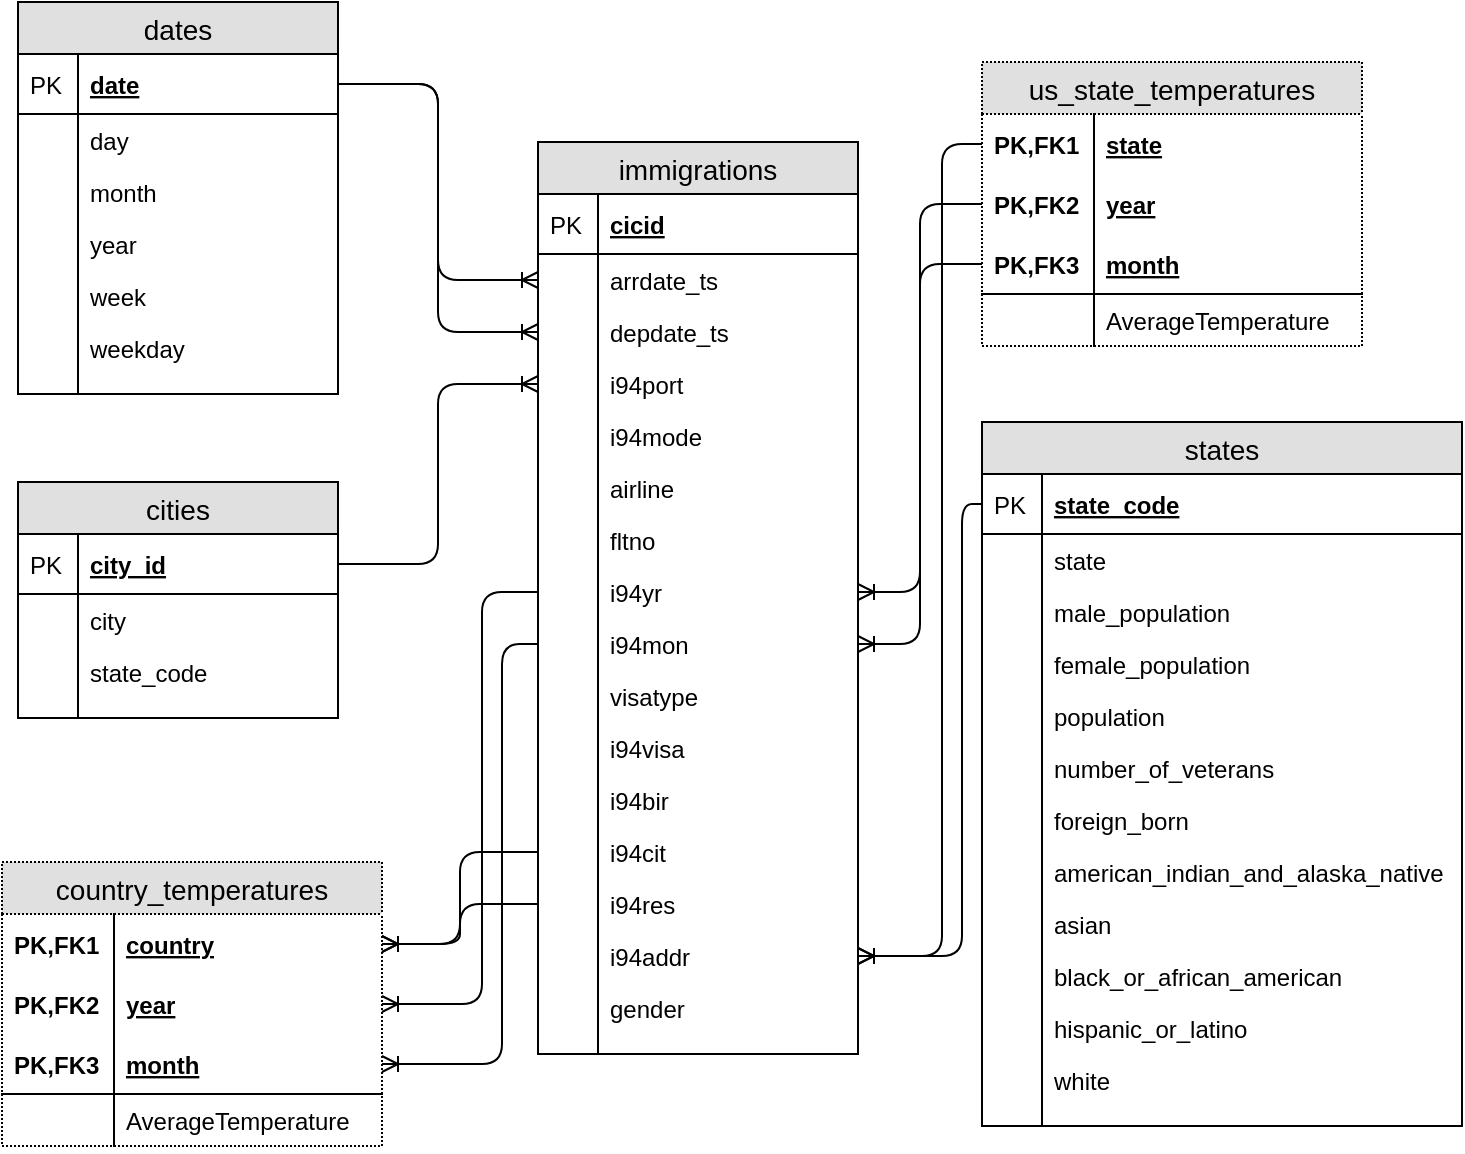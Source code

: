 <mxfile version="12.6.5" type="device"><diagram id="C5RBs43oDa-KdzZeNtuy" name="Page-1"><mxGraphModel dx="624" dy="427" grid="1" gridSize="10" guides="1" tooltips="1" connect="1" arrows="1" fold="1" page="1" pageScale="1" pageWidth="827" pageHeight="1169" math="0" shadow="0"><root><mxCell id="WIyWlLk6GJQsqaUBKTNV-0"/><mxCell id="WIyWlLk6GJQsqaUBKTNV-1" parent="WIyWlLk6GJQsqaUBKTNV-0"/><mxCell id="wparGWnT1TrCpnpyI1ZL-0" value="cities" style="swimlane;fontStyle=0;childLayout=stackLayout;horizontal=1;startSize=26;fillColor=#e0e0e0;horizontalStack=0;resizeParent=1;resizeParentMax=0;resizeLast=0;collapsible=1;marginBottom=0;swimlaneFillColor=#ffffff;align=center;fontSize=14;" parent="WIyWlLk6GJQsqaUBKTNV-1" vertex="1"><mxGeometry x="48" y="470" width="160" height="118" as="geometry"/></mxCell><mxCell id="wparGWnT1TrCpnpyI1ZL-1" value="city_id" style="shape=partialRectangle;top=0;left=0;right=0;bottom=1;align=left;verticalAlign=middle;fillColor=none;spacingLeft=34;spacingRight=4;overflow=hidden;rotatable=0;points=[[0,0.5],[1,0.5]];portConstraint=eastwest;dropTarget=0;fontStyle=5;fontSize=12;" parent="wparGWnT1TrCpnpyI1ZL-0" vertex="1"><mxGeometry y="26" width="160" height="30" as="geometry"/></mxCell><mxCell id="wparGWnT1TrCpnpyI1ZL-2" value="PK" style="shape=partialRectangle;top=0;left=0;bottom=0;fillColor=none;align=left;verticalAlign=middle;spacingLeft=4;spacingRight=4;overflow=hidden;rotatable=0;points=[];portConstraint=eastwest;part=1;fontSize=12;" parent="wparGWnT1TrCpnpyI1ZL-1" vertex="1" connectable="0"><mxGeometry width="30" height="30" as="geometry"/></mxCell><mxCell id="wparGWnT1TrCpnpyI1ZL-5" value="city" style="shape=partialRectangle;top=0;left=0;right=0;bottom=0;align=left;verticalAlign=top;fillColor=none;spacingLeft=34;spacingRight=4;overflow=hidden;rotatable=0;points=[[0,0.5],[1,0.5]];portConstraint=eastwest;dropTarget=0;fontSize=12;" parent="wparGWnT1TrCpnpyI1ZL-0" vertex="1"><mxGeometry y="56" width="160" height="26" as="geometry"/></mxCell><mxCell id="wparGWnT1TrCpnpyI1ZL-6" value="" style="shape=partialRectangle;top=0;left=0;bottom=0;fillColor=none;align=left;verticalAlign=top;spacingLeft=4;spacingRight=4;overflow=hidden;rotatable=0;points=[];portConstraint=eastwest;part=1;fontSize=12;" parent="wparGWnT1TrCpnpyI1ZL-5" vertex="1" connectable="0"><mxGeometry width="30" height="26" as="geometry"/></mxCell><mxCell id="wparGWnT1TrCpnpyI1ZL-7" value="state_code" style="shape=partialRectangle;top=0;left=0;right=0;bottom=0;align=left;verticalAlign=top;fillColor=none;spacingLeft=34;spacingRight=4;overflow=hidden;rotatable=0;points=[[0,0.5],[1,0.5]];portConstraint=eastwest;dropTarget=0;fontSize=12;" parent="wparGWnT1TrCpnpyI1ZL-0" vertex="1"><mxGeometry y="82" width="160" height="26" as="geometry"/></mxCell><mxCell id="wparGWnT1TrCpnpyI1ZL-8" value="" style="shape=partialRectangle;top=0;left=0;bottom=0;fillColor=none;align=left;verticalAlign=top;spacingLeft=4;spacingRight=4;overflow=hidden;rotatable=0;points=[];portConstraint=eastwest;part=1;fontSize=12;" parent="wparGWnT1TrCpnpyI1ZL-7" vertex="1" connectable="0"><mxGeometry width="30" height="26" as="geometry"/></mxCell><mxCell id="wparGWnT1TrCpnpyI1ZL-9" value="" style="shape=partialRectangle;top=0;left=0;right=0;bottom=0;align=left;verticalAlign=top;fillColor=none;spacingLeft=34;spacingRight=4;overflow=hidden;rotatable=0;points=[[0,0.5],[1,0.5]];portConstraint=eastwest;dropTarget=0;fontSize=12;" parent="wparGWnT1TrCpnpyI1ZL-0" vertex="1"><mxGeometry y="108" width="160" height="10" as="geometry"/></mxCell><mxCell id="wparGWnT1TrCpnpyI1ZL-10" value="" style="shape=partialRectangle;top=0;left=0;bottom=0;fillColor=none;align=left;verticalAlign=top;spacingLeft=4;spacingRight=4;overflow=hidden;rotatable=0;points=[];portConstraint=eastwest;part=1;fontSize=12;" parent="wparGWnT1TrCpnpyI1ZL-9" vertex="1" connectable="0"><mxGeometry width="30" height="10" as="geometry"/></mxCell><mxCell id="K7nUZY1EpdjEad3dOV-k-32" value="dates" style="swimlane;fontStyle=0;childLayout=stackLayout;horizontal=1;startSize=26;fillColor=#e0e0e0;horizontalStack=0;resizeParent=1;resizeParentMax=0;resizeLast=0;collapsible=1;marginBottom=0;swimlaneFillColor=#ffffff;align=center;fontSize=14;" parent="WIyWlLk6GJQsqaUBKTNV-1" vertex="1"><mxGeometry x="48" y="230" width="160" height="196" as="geometry"/></mxCell><mxCell id="K7nUZY1EpdjEad3dOV-k-33" value="date" style="shape=partialRectangle;top=0;left=0;right=0;bottom=1;align=left;verticalAlign=middle;fillColor=none;spacingLeft=34;spacingRight=4;overflow=hidden;rotatable=0;points=[[0,0.5],[1,0.5]];portConstraint=eastwest;dropTarget=0;fontStyle=5;fontSize=12;" parent="K7nUZY1EpdjEad3dOV-k-32" vertex="1"><mxGeometry y="26" width="160" height="30" as="geometry"/></mxCell><mxCell id="K7nUZY1EpdjEad3dOV-k-34" value="PK" style="shape=partialRectangle;top=0;left=0;bottom=0;fillColor=none;align=left;verticalAlign=middle;spacingLeft=4;spacingRight=4;overflow=hidden;rotatable=0;points=[];portConstraint=eastwest;part=1;fontSize=12;" parent="K7nUZY1EpdjEad3dOV-k-33" vertex="1" connectable="0"><mxGeometry width="30" height="30" as="geometry"/></mxCell><mxCell id="K7nUZY1EpdjEad3dOV-k-35" value="day" style="shape=partialRectangle;top=0;left=0;right=0;bottom=0;align=left;verticalAlign=top;fillColor=none;spacingLeft=34;spacingRight=4;overflow=hidden;rotatable=0;points=[[0,0.5],[1,0.5]];portConstraint=eastwest;dropTarget=0;fontSize=12;" parent="K7nUZY1EpdjEad3dOV-k-32" vertex="1"><mxGeometry y="56" width="160" height="26" as="geometry"/></mxCell><mxCell id="K7nUZY1EpdjEad3dOV-k-36" value="" style="shape=partialRectangle;top=0;left=0;bottom=0;fillColor=none;align=left;verticalAlign=top;spacingLeft=4;spacingRight=4;overflow=hidden;rotatable=0;points=[];portConstraint=eastwest;part=1;fontSize=12;" parent="K7nUZY1EpdjEad3dOV-k-35" vertex="1" connectable="0"><mxGeometry width="30" height="26" as="geometry"/></mxCell><mxCell id="K7nUZY1EpdjEad3dOV-k-37" value="month" style="shape=partialRectangle;top=0;left=0;right=0;bottom=0;align=left;verticalAlign=top;fillColor=none;spacingLeft=34;spacingRight=4;overflow=hidden;rotatable=0;points=[[0,0.5],[1,0.5]];portConstraint=eastwest;dropTarget=0;fontSize=12;" parent="K7nUZY1EpdjEad3dOV-k-32" vertex="1"><mxGeometry y="82" width="160" height="26" as="geometry"/></mxCell><mxCell id="K7nUZY1EpdjEad3dOV-k-38" value="" style="shape=partialRectangle;top=0;left=0;bottom=0;fillColor=none;align=left;verticalAlign=top;spacingLeft=4;spacingRight=4;overflow=hidden;rotatable=0;points=[];portConstraint=eastwest;part=1;fontSize=12;" parent="K7nUZY1EpdjEad3dOV-k-37" vertex="1" connectable="0"><mxGeometry width="30" height="26" as="geometry"/></mxCell><mxCell id="K7nUZY1EpdjEad3dOV-k-39" value="year" style="shape=partialRectangle;top=0;left=0;right=0;bottom=0;align=left;verticalAlign=top;fillColor=none;spacingLeft=34;spacingRight=4;overflow=hidden;rotatable=0;points=[[0,0.5],[1,0.5]];portConstraint=eastwest;dropTarget=0;fontSize=12;" parent="K7nUZY1EpdjEad3dOV-k-32" vertex="1"><mxGeometry y="108" width="160" height="26" as="geometry"/></mxCell><mxCell id="K7nUZY1EpdjEad3dOV-k-40" value="" style="shape=partialRectangle;top=0;left=0;bottom=0;fillColor=none;align=left;verticalAlign=top;spacingLeft=4;spacingRight=4;overflow=hidden;rotatable=0;points=[];portConstraint=eastwest;part=1;fontSize=12;" parent="K7nUZY1EpdjEad3dOV-k-39" vertex="1" connectable="0"><mxGeometry width="30" height="26" as="geometry"/></mxCell><mxCell id="K7nUZY1EpdjEad3dOV-k-55" value="week" style="shape=partialRectangle;top=0;left=0;right=0;bottom=0;align=left;verticalAlign=top;fillColor=none;spacingLeft=34;spacingRight=4;overflow=hidden;rotatable=0;points=[[0,0.5],[1,0.5]];portConstraint=eastwest;dropTarget=0;fontSize=12;" parent="K7nUZY1EpdjEad3dOV-k-32" vertex="1"><mxGeometry y="134" width="160" height="26" as="geometry"/></mxCell><mxCell id="K7nUZY1EpdjEad3dOV-k-56" value="" style="shape=partialRectangle;top=0;left=0;bottom=0;fillColor=none;align=left;verticalAlign=top;spacingLeft=4;spacingRight=4;overflow=hidden;rotatable=0;points=[];portConstraint=eastwest;part=1;fontSize=12;" parent="K7nUZY1EpdjEad3dOV-k-55" vertex="1" connectable="0"><mxGeometry width="30" height="26" as="geometry"/></mxCell><mxCell id="K7nUZY1EpdjEad3dOV-k-57" value="weekday" style="shape=partialRectangle;top=0;left=0;right=0;bottom=0;align=left;verticalAlign=top;fillColor=none;spacingLeft=34;spacingRight=4;overflow=hidden;rotatable=0;points=[[0,0.5],[1,0.5]];portConstraint=eastwest;dropTarget=0;fontSize=12;" parent="K7nUZY1EpdjEad3dOV-k-32" vertex="1"><mxGeometry y="160" width="160" height="26" as="geometry"/></mxCell><mxCell id="K7nUZY1EpdjEad3dOV-k-58" value="" style="shape=partialRectangle;top=0;left=0;bottom=0;fillColor=none;align=left;verticalAlign=top;spacingLeft=4;spacingRight=4;overflow=hidden;rotatable=0;points=[];portConstraint=eastwest;part=1;fontSize=12;" parent="K7nUZY1EpdjEad3dOV-k-57" vertex="1" connectable="0"><mxGeometry width="30" height="26" as="geometry"/></mxCell><mxCell id="K7nUZY1EpdjEad3dOV-k-41" value="" style="shape=partialRectangle;top=0;left=0;right=0;bottom=0;align=left;verticalAlign=top;fillColor=none;spacingLeft=34;spacingRight=4;overflow=hidden;rotatable=0;points=[[0,0.5],[1,0.5]];portConstraint=eastwest;dropTarget=0;fontSize=12;" parent="K7nUZY1EpdjEad3dOV-k-32" vertex="1"><mxGeometry y="186" width="160" height="10" as="geometry"/></mxCell><mxCell id="K7nUZY1EpdjEad3dOV-k-42" value="" style="shape=partialRectangle;top=0;left=0;bottom=0;fillColor=none;align=left;verticalAlign=top;spacingLeft=4;spacingRight=4;overflow=hidden;rotatable=0;points=[];portConstraint=eastwest;part=1;fontSize=12;" parent="K7nUZY1EpdjEad3dOV-k-41" vertex="1" connectable="0"><mxGeometry width="30" height="10" as="geometry"/></mxCell><mxCell id="K7nUZY1EpdjEad3dOV-k-59" value="immigrations" style="swimlane;fontStyle=0;childLayout=stackLayout;horizontal=1;startSize=26;fillColor=#e0e0e0;horizontalStack=0;resizeParent=1;resizeParentMax=0;resizeLast=0;collapsible=1;marginBottom=0;swimlaneFillColor=#ffffff;align=center;fontSize=14;" parent="WIyWlLk6GJQsqaUBKTNV-1" vertex="1"><mxGeometry x="308" y="300" width="160" height="456" as="geometry"/></mxCell><mxCell id="K7nUZY1EpdjEad3dOV-k-60" value="cicid" style="shape=partialRectangle;top=0;left=0;right=0;bottom=1;align=left;verticalAlign=middle;fillColor=none;spacingLeft=34;spacingRight=4;overflow=hidden;rotatable=0;points=[[0,0.5],[1,0.5]];portConstraint=eastwest;dropTarget=0;fontStyle=5;fontSize=12;" parent="K7nUZY1EpdjEad3dOV-k-59" vertex="1"><mxGeometry y="26" width="160" height="30" as="geometry"/></mxCell><mxCell id="K7nUZY1EpdjEad3dOV-k-61" value="PK" style="shape=partialRectangle;top=0;left=0;bottom=0;fillColor=none;align=left;verticalAlign=middle;spacingLeft=4;spacingRight=4;overflow=hidden;rotatable=0;points=[];portConstraint=eastwest;part=1;fontSize=12;" parent="K7nUZY1EpdjEad3dOV-k-60" vertex="1" connectable="0"><mxGeometry width="30" height="30" as="geometry"/></mxCell><mxCell id="K7nUZY1EpdjEad3dOV-k-62" value="arrdate_ts" style="shape=partialRectangle;top=0;left=0;right=0;bottom=0;align=left;verticalAlign=top;fillColor=none;spacingLeft=34;spacingRight=4;overflow=hidden;rotatable=0;points=[[0,0.5],[1,0.5]];portConstraint=eastwest;dropTarget=0;fontSize=12;" parent="K7nUZY1EpdjEad3dOV-k-59" vertex="1"><mxGeometry y="56" width="160" height="26" as="geometry"/></mxCell><mxCell id="K7nUZY1EpdjEad3dOV-k-63" value="" style="shape=partialRectangle;top=0;left=0;bottom=0;fillColor=none;align=left;verticalAlign=top;spacingLeft=4;spacingRight=4;overflow=hidden;rotatable=0;points=[];portConstraint=eastwest;part=1;fontSize=12;" parent="K7nUZY1EpdjEad3dOV-k-62" vertex="1" connectable="0"><mxGeometry width="30" height="26" as="geometry"/></mxCell><mxCell id="K7nUZY1EpdjEad3dOV-k-68" value="depdate_ts" style="shape=partialRectangle;top=0;left=0;right=0;bottom=0;align=left;verticalAlign=top;fillColor=none;spacingLeft=34;spacingRight=4;overflow=hidden;rotatable=0;points=[[0,0.5],[1,0.5]];portConstraint=eastwest;dropTarget=0;fontSize=12;" parent="K7nUZY1EpdjEad3dOV-k-59" vertex="1"><mxGeometry y="82" width="160" height="26" as="geometry"/></mxCell><mxCell id="K7nUZY1EpdjEad3dOV-k-69" value="" style="shape=partialRectangle;top=0;left=0;bottom=0;fillColor=none;align=left;verticalAlign=top;spacingLeft=4;spacingRight=4;overflow=hidden;rotatable=0;points=[];portConstraint=eastwest;part=1;fontSize=12;" parent="K7nUZY1EpdjEad3dOV-k-68" vertex="1" connectable="0"><mxGeometry width="30" height="26" as="geometry"/></mxCell><mxCell id="K7nUZY1EpdjEad3dOV-k-90" value="i94port" style="shape=partialRectangle;top=0;left=0;right=0;bottom=0;align=left;verticalAlign=top;fillColor=none;spacingLeft=34;spacingRight=4;overflow=hidden;rotatable=0;points=[[0,0.5],[1,0.5]];portConstraint=eastwest;dropTarget=0;fontSize=12;" parent="K7nUZY1EpdjEad3dOV-k-59" vertex="1"><mxGeometry y="108" width="160" height="26" as="geometry"/></mxCell><mxCell id="K7nUZY1EpdjEad3dOV-k-91" value="" style="shape=partialRectangle;top=0;left=0;bottom=0;fillColor=none;align=left;verticalAlign=top;spacingLeft=4;spacingRight=4;overflow=hidden;rotatable=0;points=[];portConstraint=eastwest;part=1;fontSize=12;" parent="K7nUZY1EpdjEad3dOV-k-90" vertex="1" connectable="0"><mxGeometry width="30" height="26" as="geometry"/></mxCell><mxCell id="K7nUZY1EpdjEad3dOV-k-80" value="i94mode" style="shape=partialRectangle;top=0;left=0;right=0;bottom=0;align=left;verticalAlign=top;fillColor=none;spacingLeft=34;spacingRight=4;overflow=hidden;rotatable=0;points=[[0,0.5],[1,0.5]];portConstraint=eastwest;dropTarget=0;fontSize=12;" parent="K7nUZY1EpdjEad3dOV-k-59" vertex="1"><mxGeometry y="134" width="160" height="26" as="geometry"/></mxCell><mxCell id="K7nUZY1EpdjEad3dOV-k-81" value="" style="shape=partialRectangle;top=0;left=0;bottom=0;fillColor=none;align=left;verticalAlign=top;spacingLeft=4;spacingRight=4;overflow=hidden;rotatable=0;points=[];portConstraint=eastwest;part=1;fontSize=12;" parent="K7nUZY1EpdjEad3dOV-k-80" vertex="1" connectable="0"><mxGeometry width="30" height="26" as="geometry"/></mxCell><mxCell id="K7nUZY1EpdjEad3dOV-k-86" value="airline" style="shape=partialRectangle;top=0;left=0;right=0;bottom=0;align=left;verticalAlign=top;fillColor=none;spacingLeft=34;spacingRight=4;overflow=hidden;rotatable=0;points=[[0,0.5],[1,0.5]];portConstraint=eastwest;dropTarget=0;fontSize=12;" parent="K7nUZY1EpdjEad3dOV-k-59" vertex="1"><mxGeometry y="160" width="160" height="26" as="geometry"/></mxCell><mxCell id="K7nUZY1EpdjEad3dOV-k-87" value="" style="shape=partialRectangle;top=0;left=0;bottom=0;fillColor=none;align=left;verticalAlign=top;spacingLeft=4;spacingRight=4;overflow=hidden;rotatable=0;points=[];portConstraint=eastwest;part=1;fontSize=12;" parent="K7nUZY1EpdjEad3dOV-k-86" vertex="1" connectable="0"><mxGeometry width="30" height="26" as="geometry"/></mxCell><mxCell id="K7nUZY1EpdjEad3dOV-k-88" value="fltno" style="shape=partialRectangle;top=0;left=0;right=0;bottom=0;align=left;verticalAlign=top;fillColor=none;spacingLeft=34;spacingRight=4;overflow=hidden;rotatable=0;points=[[0,0.5],[1,0.5]];portConstraint=eastwest;dropTarget=0;fontSize=12;" parent="K7nUZY1EpdjEad3dOV-k-59" vertex="1"><mxGeometry y="186" width="160" height="26" as="geometry"/></mxCell><mxCell id="K7nUZY1EpdjEad3dOV-k-89" value="" style="shape=partialRectangle;top=0;left=0;bottom=0;fillColor=none;align=left;verticalAlign=top;spacingLeft=4;spacingRight=4;overflow=hidden;rotatable=0;points=[];portConstraint=eastwest;part=1;fontSize=12;" parent="K7nUZY1EpdjEad3dOV-k-88" vertex="1" connectable="0"><mxGeometry width="30" height="26" as="geometry"/></mxCell><mxCell id="K7nUZY1EpdjEad3dOV-k-76" value="i94yr" style="shape=partialRectangle;top=0;left=0;right=0;bottom=0;align=left;verticalAlign=top;fillColor=none;spacingLeft=34;spacingRight=4;overflow=hidden;rotatable=0;points=[[0,0.5],[1,0.5]];portConstraint=eastwest;dropTarget=0;fontSize=12;" parent="K7nUZY1EpdjEad3dOV-k-59" vertex="1"><mxGeometry y="212" width="160" height="26" as="geometry"/></mxCell><mxCell id="K7nUZY1EpdjEad3dOV-k-77" value="" style="shape=partialRectangle;top=0;left=0;bottom=0;fillColor=none;align=left;verticalAlign=top;spacingLeft=4;spacingRight=4;overflow=hidden;rotatable=0;points=[];portConstraint=eastwest;part=1;fontSize=12;" parent="K7nUZY1EpdjEad3dOV-k-76" vertex="1" connectable="0"><mxGeometry width="30" height="26" as="geometry"/></mxCell><mxCell id="K7nUZY1EpdjEad3dOV-k-74" value="i94mon" style="shape=partialRectangle;top=0;left=0;right=0;bottom=0;align=left;verticalAlign=top;fillColor=none;spacingLeft=34;spacingRight=4;overflow=hidden;rotatable=0;points=[[0,0.5],[1,0.5]];portConstraint=eastwest;dropTarget=0;fontSize=12;" parent="K7nUZY1EpdjEad3dOV-k-59" vertex="1"><mxGeometry y="238" width="160" height="26" as="geometry"/></mxCell><mxCell id="K7nUZY1EpdjEad3dOV-k-75" value="" style="shape=partialRectangle;top=0;left=0;bottom=0;fillColor=none;align=left;verticalAlign=top;spacingLeft=4;spacingRight=4;overflow=hidden;rotatable=0;points=[];portConstraint=eastwest;part=1;fontSize=12;" parent="K7nUZY1EpdjEad3dOV-k-74" vertex="1" connectable="0"><mxGeometry width="30" height="26" as="geometry"/></mxCell><mxCell id="K7nUZY1EpdjEad3dOV-k-92" value="visatype" style="shape=partialRectangle;top=0;left=0;right=0;bottom=0;align=left;verticalAlign=top;fillColor=none;spacingLeft=34;spacingRight=4;overflow=hidden;rotatable=0;points=[[0,0.5],[1,0.5]];portConstraint=eastwest;dropTarget=0;fontSize=12;" parent="K7nUZY1EpdjEad3dOV-k-59" vertex="1"><mxGeometry y="264" width="160" height="26" as="geometry"/></mxCell><mxCell id="K7nUZY1EpdjEad3dOV-k-93" value="" style="shape=partialRectangle;top=0;left=0;bottom=0;fillColor=none;align=left;verticalAlign=top;spacingLeft=4;spacingRight=4;overflow=hidden;rotatable=0;points=[];portConstraint=eastwest;part=1;fontSize=12;" parent="K7nUZY1EpdjEad3dOV-k-92" vertex="1" connectable="0"><mxGeometry width="30" height="26" as="geometry"/></mxCell><mxCell id="K7nUZY1EpdjEad3dOV-k-78" value="i94visa" style="shape=partialRectangle;top=0;left=0;right=0;bottom=0;align=left;verticalAlign=top;fillColor=none;spacingLeft=34;spacingRight=4;overflow=hidden;rotatable=0;points=[[0,0.5],[1,0.5]];portConstraint=eastwest;dropTarget=0;fontSize=12;" parent="K7nUZY1EpdjEad3dOV-k-59" vertex="1"><mxGeometry y="290" width="160" height="26" as="geometry"/></mxCell><mxCell id="K7nUZY1EpdjEad3dOV-k-79" value="" style="shape=partialRectangle;top=0;left=0;bottom=0;fillColor=none;align=left;verticalAlign=top;spacingLeft=4;spacingRight=4;overflow=hidden;rotatable=0;points=[];portConstraint=eastwest;part=1;fontSize=12;" parent="K7nUZY1EpdjEad3dOV-k-78" vertex="1" connectable="0"><mxGeometry width="30" height="26" as="geometry"/></mxCell><mxCell id="K7nUZY1EpdjEad3dOV-k-82" value="i94bir" style="shape=partialRectangle;top=0;left=0;right=0;bottom=0;align=left;verticalAlign=top;fillColor=none;spacingLeft=34;spacingRight=4;overflow=hidden;rotatable=0;points=[[0,0.5],[1,0.5]];portConstraint=eastwest;dropTarget=0;fontSize=12;" parent="K7nUZY1EpdjEad3dOV-k-59" vertex="1"><mxGeometry y="316" width="160" height="26" as="geometry"/></mxCell><mxCell id="K7nUZY1EpdjEad3dOV-k-83" value="" style="shape=partialRectangle;top=0;left=0;bottom=0;fillColor=none;align=left;verticalAlign=top;spacingLeft=4;spacingRight=4;overflow=hidden;rotatable=0;points=[];portConstraint=eastwest;part=1;fontSize=12;" parent="K7nUZY1EpdjEad3dOV-k-82" vertex="1" connectable="0"><mxGeometry width="30" height="26" as="geometry"/></mxCell><mxCell id="K7nUZY1EpdjEad3dOV-k-70" value="i94cit" style="shape=partialRectangle;top=0;left=0;right=0;bottom=0;align=left;verticalAlign=top;fillColor=none;spacingLeft=34;spacingRight=4;overflow=hidden;rotatable=0;points=[[0,0.5],[1,0.5]];portConstraint=eastwest;dropTarget=0;fontSize=12;" parent="K7nUZY1EpdjEad3dOV-k-59" vertex="1"><mxGeometry y="342" width="160" height="26" as="geometry"/></mxCell><mxCell id="K7nUZY1EpdjEad3dOV-k-71" value="" style="shape=partialRectangle;top=0;left=0;bottom=0;fillColor=none;align=left;verticalAlign=top;spacingLeft=4;spacingRight=4;overflow=hidden;rotatable=0;points=[];portConstraint=eastwest;part=1;fontSize=12;" parent="K7nUZY1EpdjEad3dOV-k-70" vertex="1" connectable="0"><mxGeometry width="30" height="26" as="geometry"/></mxCell><mxCell id="K7nUZY1EpdjEad3dOV-k-66" value="i94res" style="shape=partialRectangle;top=0;left=0;right=0;bottom=0;align=left;verticalAlign=top;fillColor=none;spacingLeft=34;spacingRight=4;overflow=hidden;rotatable=0;points=[[0,0.5],[1,0.5]];portConstraint=eastwest;dropTarget=0;fontSize=12;" parent="K7nUZY1EpdjEad3dOV-k-59" vertex="1"><mxGeometry y="368" width="160" height="26" as="geometry"/></mxCell><mxCell id="K7nUZY1EpdjEad3dOV-k-67" value="" style="shape=partialRectangle;top=0;left=0;bottom=0;fillColor=none;align=left;verticalAlign=top;spacingLeft=4;spacingRight=4;overflow=hidden;rotatable=0;points=[];portConstraint=eastwest;part=1;fontSize=12;" parent="K7nUZY1EpdjEad3dOV-k-66" vertex="1" connectable="0"><mxGeometry width="30" height="26" as="geometry"/></mxCell><mxCell id="K7nUZY1EpdjEad3dOV-k-72" value="i94addr" style="shape=partialRectangle;top=0;left=0;right=0;bottom=0;align=left;verticalAlign=top;fillColor=none;spacingLeft=34;spacingRight=4;overflow=hidden;rotatable=0;points=[[0,0.5],[1,0.5]];portConstraint=eastwest;dropTarget=0;fontSize=12;" parent="K7nUZY1EpdjEad3dOV-k-59" vertex="1"><mxGeometry y="394" width="160" height="26" as="geometry"/></mxCell><mxCell id="K7nUZY1EpdjEad3dOV-k-73" value="" style="shape=partialRectangle;top=0;left=0;bottom=0;fillColor=none;align=left;verticalAlign=top;spacingLeft=4;spacingRight=4;overflow=hidden;rotatable=0;points=[];portConstraint=eastwest;part=1;fontSize=12;" parent="K7nUZY1EpdjEad3dOV-k-72" vertex="1" connectable="0"><mxGeometry width="30" height="26" as="geometry"/></mxCell><mxCell id="K7nUZY1EpdjEad3dOV-k-94" value="gender" style="shape=partialRectangle;top=0;left=0;right=0;bottom=0;align=left;verticalAlign=top;fillColor=none;spacingLeft=34;spacingRight=4;overflow=hidden;rotatable=0;points=[[0,0.5],[1,0.5]];portConstraint=eastwest;dropTarget=0;fontSize=12;" parent="K7nUZY1EpdjEad3dOV-k-59" vertex="1"><mxGeometry y="420" width="160" height="26" as="geometry"/></mxCell><mxCell id="K7nUZY1EpdjEad3dOV-k-95" value="" style="shape=partialRectangle;top=0;left=0;bottom=0;fillColor=none;align=left;verticalAlign=top;spacingLeft=4;spacingRight=4;overflow=hidden;rotatable=0;points=[];portConstraint=eastwest;part=1;fontSize=12;" parent="K7nUZY1EpdjEad3dOV-k-94" vertex="1" connectable="0"><mxGeometry width="30" height="26" as="geometry"/></mxCell><mxCell id="K7nUZY1EpdjEad3dOV-k-64" value="" style="shape=partialRectangle;top=0;left=0;right=0;bottom=0;align=left;verticalAlign=top;fillColor=none;spacingLeft=34;spacingRight=4;overflow=hidden;rotatable=0;points=[[0,0.5],[1,0.5]];portConstraint=eastwest;dropTarget=0;fontSize=12;" parent="K7nUZY1EpdjEad3dOV-k-59" vertex="1"><mxGeometry y="446" width="160" height="10" as="geometry"/></mxCell><mxCell id="K7nUZY1EpdjEad3dOV-k-65" value="" style="shape=partialRectangle;top=0;left=0;bottom=0;fillColor=none;align=left;verticalAlign=top;spacingLeft=4;spacingRight=4;overflow=hidden;rotatable=0;points=[];portConstraint=eastwest;part=1;fontSize=12;" parent="K7nUZY1EpdjEad3dOV-k-64" vertex="1" connectable="0"><mxGeometry width="30" height="10" as="geometry"/></mxCell><mxCell id="bB-lYqofx_3HR16wnc4i-2" style="edgeStyle=orthogonalEdgeStyle;rounded=0;orthogonalLoop=1;jettySize=auto;html=1;exitX=1;exitY=0.5;exitDx=0;exitDy=0;" parent="K7nUZY1EpdjEad3dOV-k-59" source="K7nUZY1EpdjEad3dOV-k-68" target="K7nUZY1EpdjEad3dOV-k-68" edge="1"><mxGeometry relative="1" as="geometry"/></mxCell><mxCell id="K7nUZY1EpdjEad3dOV-k-96" style="edgeStyle=orthogonalEdgeStyle;rounded=1;orthogonalLoop=1;jettySize=auto;html=1;exitX=0;exitY=0.5;exitDx=0;exitDy=0;endArrow=none;endFill=0;startArrow=ERoneToMany;startFill=0;" parent="WIyWlLk6GJQsqaUBKTNV-1" source="K7nUZY1EpdjEad3dOV-k-62" target="K7nUZY1EpdjEad3dOV-k-33" edge="1"><mxGeometry relative="1" as="geometry"/></mxCell><mxCell id="K7nUZY1EpdjEad3dOV-k-99" style="edgeStyle=orthogonalEdgeStyle;orthogonalLoop=1;jettySize=auto;html=1;exitX=0;exitY=0.5;exitDx=0;exitDy=0;entryX=1;entryY=0.5;entryDx=0;entryDy=0;startArrow=ERoneToMany;startFill=0;endArrow=none;endFill=0;" parent="WIyWlLk6GJQsqaUBKTNV-1" source="K7nUZY1EpdjEad3dOV-k-90" target="wparGWnT1TrCpnpyI1ZL-1" edge="1"><mxGeometry relative="1" as="geometry"/></mxCell><mxCell id="K7nUZY1EpdjEad3dOV-k-104" value="states" style="swimlane;fontStyle=0;childLayout=stackLayout;horizontal=1;startSize=26;fillColor=#e0e0e0;horizontalStack=0;resizeParent=1;resizeParentMax=0;resizeLast=0;collapsible=1;marginBottom=0;swimlaneFillColor=#ffffff;align=center;fontSize=14;" parent="WIyWlLk6GJQsqaUBKTNV-1" vertex="1"><mxGeometry x="530" y="440" width="240" height="352" as="geometry"/></mxCell><mxCell id="K7nUZY1EpdjEad3dOV-k-105" value="state_code" style="shape=partialRectangle;top=0;left=0;right=0;bottom=1;align=left;verticalAlign=middle;fillColor=none;spacingLeft=34;spacingRight=4;overflow=hidden;rotatable=0;points=[[0,0.5],[1,0.5]];portConstraint=eastwest;dropTarget=0;fontStyle=5;fontSize=12;" parent="K7nUZY1EpdjEad3dOV-k-104" vertex="1"><mxGeometry y="26" width="240" height="30" as="geometry"/></mxCell><mxCell id="K7nUZY1EpdjEad3dOV-k-106" value="PK" style="shape=partialRectangle;top=0;left=0;bottom=0;fillColor=none;align=left;verticalAlign=middle;spacingLeft=4;spacingRight=4;overflow=hidden;rotatable=0;points=[];portConstraint=eastwest;part=1;fontSize=12;" parent="K7nUZY1EpdjEad3dOV-k-105" vertex="1" connectable="0"><mxGeometry width="30" height="30" as="geometry"/></mxCell><mxCell id="K7nUZY1EpdjEad3dOV-k-107" value="state" style="shape=partialRectangle;top=0;left=0;right=0;bottom=0;align=left;verticalAlign=top;fillColor=none;spacingLeft=34;spacingRight=4;overflow=hidden;rotatable=0;points=[[0,0.5],[1,0.5]];portConstraint=eastwest;dropTarget=0;fontSize=12;" parent="K7nUZY1EpdjEad3dOV-k-104" vertex="1"><mxGeometry y="56" width="240" height="26" as="geometry"/></mxCell><mxCell id="K7nUZY1EpdjEad3dOV-k-108" value="" style="shape=partialRectangle;top=0;left=0;bottom=0;fillColor=none;align=left;verticalAlign=top;spacingLeft=4;spacingRight=4;overflow=hidden;rotatable=0;points=[];portConstraint=eastwest;part=1;fontSize=12;" parent="K7nUZY1EpdjEad3dOV-k-107" vertex="1" connectable="0"><mxGeometry width="30" height="26" as="geometry"/></mxCell><mxCell id="K7nUZY1EpdjEad3dOV-k-111" value="male_population" style="shape=partialRectangle;top=0;left=0;right=0;bottom=0;align=left;verticalAlign=top;fillColor=none;spacingLeft=34;spacingRight=4;overflow=hidden;rotatable=0;points=[[0,0.5],[1,0.5]];portConstraint=eastwest;dropTarget=0;fontSize=12;" parent="K7nUZY1EpdjEad3dOV-k-104" vertex="1"><mxGeometry y="82" width="240" height="26" as="geometry"/></mxCell><mxCell id="K7nUZY1EpdjEad3dOV-k-112" value="" style="shape=partialRectangle;top=0;left=0;bottom=0;fillColor=none;align=left;verticalAlign=top;spacingLeft=4;spacingRight=4;overflow=hidden;rotatable=0;points=[];portConstraint=eastwest;part=1;fontSize=12;" parent="K7nUZY1EpdjEad3dOV-k-111" vertex="1" connectable="0"><mxGeometry width="30" height="26" as="geometry"/></mxCell><mxCell id="K7nUZY1EpdjEad3dOV-k-113" value="female_population" style="shape=partialRectangle;top=0;left=0;right=0;bottom=0;align=left;verticalAlign=top;fillColor=none;spacingLeft=34;spacingRight=4;overflow=hidden;rotatable=0;points=[[0,0.5],[1,0.5]];portConstraint=eastwest;dropTarget=0;fontSize=12;" parent="K7nUZY1EpdjEad3dOV-k-104" vertex="1"><mxGeometry y="108" width="240" height="26" as="geometry"/></mxCell><mxCell id="K7nUZY1EpdjEad3dOV-k-114" value="" style="shape=partialRectangle;top=0;left=0;bottom=0;fillColor=none;align=left;verticalAlign=top;spacingLeft=4;spacingRight=4;overflow=hidden;rotatable=0;points=[];portConstraint=eastwest;part=1;fontSize=12;" parent="K7nUZY1EpdjEad3dOV-k-113" vertex="1" connectable="0"><mxGeometry width="30" height="26" as="geometry"/></mxCell><mxCell id="O2H4YiYBUqd5JBGWWXXC-0" value="population" style="shape=partialRectangle;top=0;left=0;right=0;bottom=0;align=left;verticalAlign=top;fillColor=none;spacingLeft=34;spacingRight=4;overflow=hidden;rotatable=0;points=[[0,0.5],[1,0.5]];portConstraint=eastwest;dropTarget=0;fontSize=12;" parent="K7nUZY1EpdjEad3dOV-k-104" vertex="1"><mxGeometry y="134" width="240" height="26" as="geometry"/></mxCell><mxCell id="O2H4YiYBUqd5JBGWWXXC-1" value="" style="shape=partialRectangle;top=0;left=0;bottom=0;fillColor=none;align=left;verticalAlign=top;spacingLeft=4;spacingRight=4;overflow=hidden;rotatable=0;points=[];portConstraint=eastwest;part=1;fontSize=12;" parent="O2H4YiYBUqd5JBGWWXXC-0" vertex="1" connectable="0"><mxGeometry width="30" height="26" as="geometry"/></mxCell><mxCell id="K7nUZY1EpdjEad3dOV-k-115" value="number_of_veterans" style="shape=partialRectangle;top=0;left=0;right=0;bottom=0;align=left;verticalAlign=top;fillColor=none;spacingLeft=34;spacingRight=4;overflow=hidden;rotatable=0;points=[[0,0.5],[1,0.5]];portConstraint=eastwest;dropTarget=0;fontSize=12;" parent="K7nUZY1EpdjEad3dOV-k-104" vertex="1"><mxGeometry y="160" width="240" height="26" as="geometry"/></mxCell><mxCell id="K7nUZY1EpdjEad3dOV-k-116" value="" style="shape=partialRectangle;top=0;left=0;bottom=0;fillColor=none;align=left;verticalAlign=top;spacingLeft=4;spacingRight=4;overflow=hidden;rotatable=0;points=[];portConstraint=eastwest;part=1;fontSize=12;" parent="K7nUZY1EpdjEad3dOV-k-115" vertex="1" connectable="0"><mxGeometry width="30" height="26" as="geometry"/></mxCell><mxCell id="K7nUZY1EpdjEad3dOV-k-182" value="foreign_born" style="shape=partialRectangle;top=0;left=0;right=0;bottom=0;align=left;verticalAlign=top;fillColor=none;spacingLeft=34;spacingRight=4;overflow=hidden;rotatable=0;points=[[0,0.5],[1,0.5]];portConstraint=eastwest;dropTarget=0;fontSize=12;" parent="K7nUZY1EpdjEad3dOV-k-104" vertex="1"><mxGeometry y="186" width="240" height="26" as="geometry"/></mxCell><mxCell id="K7nUZY1EpdjEad3dOV-k-183" value="" style="shape=partialRectangle;top=0;left=0;bottom=0;fillColor=none;align=left;verticalAlign=top;spacingLeft=4;spacingRight=4;overflow=hidden;rotatable=0;points=[];portConstraint=eastwest;part=1;fontSize=12;" parent="K7nUZY1EpdjEad3dOV-k-182" vertex="1" connectable="0"><mxGeometry width="30" height="26" as="geometry"/></mxCell><mxCell id="O2H4YiYBUqd5JBGWWXXC-2" value="american_indian_and_alaska_native" style="shape=partialRectangle;top=0;left=0;right=0;bottom=0;align=left;verticalAlign=top;fillColor=none;spacingLeft=34;spacingRight=4;overflow=hidden;rotatable=0;points=[[0,0.5],[1,0.5]];portConstraint=eastwest;dropTarget=0;fontSize=12;" parent="K7nUZY1EpdjEad3dOV-k-104" vertex="1"><mxGeometry y="212" width="240" height="26" as="geometry"/></mxCell><mxCell id="O2H4YiYBUqd5JBGWWXXC-3" value="" style="shape=partialRectangle;top=0;left=0;bottom=0;fillColor=none;align=left;verticalAlign=top;spacingLeft=4;spacingRight=4;overflow=hidden;rotatable=0;points=[];portConstraint=eastwest;part=1;fontSize=12;" parent="O2H4YiYBUqd5JBGWWXXC-2" vertex="1" connectable="0"><mxGeometry width="30" height="26" as="geometry"/></mxCell><mxCell id="O2H4YiYBUqd5JBGWWXXC-10" value="asian" style="shape=partialRectangle;top=0;left=0;right=0;bottom=0;align=left;verticalAlign=top;fillColor=none;spacingLeft=34;spacingRight=4;overflow=hidden;rotatable=0;points=[[0,0.5],[1,0.5]];portConstraint=eastwest;dropTarget=0;fontSize=12;" parent="K7nUZY1EpdjEad3dOV-k-104" vertex="1"><mxGeometry y="238" width="240" height="26" as="geometry"/></mxCell><mxCell id="O2H4YiYBUqd5JBGWWXXC-11" value="" style="shape=partialRectangle;top=0;left=0;bottom=0;fillColor=none;align=left;verticalAlign=top;spacingLeft=4;spacingRight=4;overflow=hidden;rotatable=0;points=[];portConstraint=eastwest;part=1;fontSize=12;" parent="O2H4YiYBUqd5JBGWWXXC-10" vertex="1" connectable="0"><mxGeometry width="30" height="26" as="geometry"/></mxCell><mxCell id="K7nUZY1EpdjEad3dOV-k-188" value="black_or_african_american" style="shape=partialRectangle;top=0;left=0;right=0;bottom=0;align=left;verticalAlign=top;fillColor=none;spacingLeft=34;spacingRight=4;overflow=hidden;rotatable=0;points=[[0,0.5],[1,0.5]];portConstraint=eastwest;dropTarget=0;fontSize=12;" parent="K7nUZY1EpdjEad3dOV-k-104" vertex="1"><mxGeometry y="264" width="240" height="26" as="geometry"/></mxCell><mxCell id="K7nUZY1EpdjEad3dOV-k-189" value="" style="shape=partialRectangle;top=0;left=0;bottom=0;fillColor=none;align=left;verticalAlign=top;spacingLeft=4;spacingRight=4;overflow=hidden;rotatable=0;points=[];portConstraint=eastwest;part=1;fontSize=12;" parent="K7nUZY1EpdjEad3dOV-k-188" vertex="1" connectable="0"><mxGeometry width="30" height="26" as="geometry"/></mxCell><mxCell id="O2H4YiYBUqd5JBGWWXXC-8" value="hispanic_or_latino" style="shape=partialRectangle;top=0;left=0;right=0;bottom=0;align=left;verticalAlign=top;fillColor=none;spacingLeft=34;spacingRight=4;overflow=hidden;rotatable=0;points=[[0,0.5],[1,0.5]];portConstraint=eastwest;dropTarget=0;fontSize=12;" parent="K7nUZY1EpdjEad3dOV-k-104" vertex="1"><mxGeometry y="290" width="240" height="26" as="geometry"/></mxCell><mxCell id="O2H4YiYBUqd5JBGWWXXC-9" value="" style="shape=partialRectangle;top=0;left=0;bottom=0;fillColor=none;align=left;verticalAlign=top;spacingLeft=4;spacingRight=4;overflow=hidden;rotatable=0;points=[];portConstraint=eastwest;part=1;fontSize=12;" parent="O2H4YiYBUqd5JBGWWXXC-8" vertex="1" connectable="0"><mxGeometry width="30" height="26" as="geometry"/></mxCell><mxCell id="K7nUZY1EpdjEad3dOV-k-190" value="white" style="shape=partialRectangle;top=0;left=0;right=0;bottom=0;align=left;verticalAlign=top;fillColor=none;spacingLeft=34;spacingRight=4;overflow=hidden;rotatable=0;points=[[0,0.5],[1,0.5]];portConstraint=eastwest;dropTarget=0;fontSize=12;" parent="K7nUZY1EpdjEad3dOV-k-104" vertex="1"><mxGeometry y="316" width="240" height="26" as="geometry"/></mxCell><mxCell id="K7nUZY1EpdjEad3dOV-k-191" value="" style="shape=partialRectangle;top=0;left=0;bottom=0;fillColor=none;align=left;verticalAlign=top;spacingLeft=4;spacingRight=4;overflow=hidden;rotatable=0;points=[];portConstraint=eastwest;part=1;fontSize=12;" parent="K7nUZY1EpdjEad3dOV-k-190" vertex="1" connectable="0"><mxGeometry width="30" height="26" as="geometry"/></mxCell><mxCell id="K7nUZY1EpdjEad3dOV-k-117" value="" style="shape=partialRectangle;top=0;left=0;right=0;bottom=0;align=left;verticalAlign=top;fillColor=none;spacingLeft=34;spacingRight=4;overflow=hidden;rotatable=0;points=[[0,0.5],[1,0.5]];portConstraint=eastwest;dropTarget=0;fontSize=12;" parent="K7nUZY1EpdjEad3dOV-k-104" vertex="1"><mxGeometry y="342" width="240" height="10" as="geometry"/></mxCell><mxCell id="K7nUZY1EpdjEad3dOV-k-118" value="" style="shape=partialRectangle;top=0;left=0;bottom=0;fillColor=none;align=left;verticalAlign=top;spacingLeft=4;spacingRight=4;overflow=hidden;rotatable=0;points=[];portConstraint=eastwest;part=1;fontSize=12;" parent="K7nUZY1EpdjEad3dOV-k-117" vertex="1" connectable="0"><mxGeometry width="30" height="10" as="geometry"/></mxCell><mxCell id="lHXbszC03AnxnB7ukb9S-4" style="edgeStyle=orthogonalEdgeStyle;rounded=1;orthogonalLoop=1;jettySize=auto;html=1;exitX=1;exitY=0.5;exitDx=0;exitDy=0;startArrow=ERoneToMany;startFill=0;endArrow=none;endFill=0;" parent="WIyWlLk6GJQsqaUBKTNV-1" source="K7nUZY1EpdjEad3dOV-k-72" target="K7nUZY1EpdjEad3dOV-k-105" edge="1"><mxGeometry relative="1" as="geometry"><Array as="points"><mxPoint x="520" y="707"/><mxPoint x="520" y="481"/></Array></mxGeometry></mxCell><mxCell id="bB-lYqofx_3HR16wnc4i-3" style="edgeStyle=orthogonalEdgeStyle;rounded=1;orthogonalLoop=1;jettySize=auto;html=1;exitX=0;exitY=0.5;exitDx=0;exitDy=0;endArrow=none;endFill=0;startArrow=ERoneToMany;startFill=0;entryX=1;entryY=0.5;entryDx=0;entryDy=0;" parent="WIyWlLk6GJQsqaUBKTNV-1" source="K7nUZY1EpdjEad3dOV-k-68" target="K7nUZY1EpdjEad3dOV-k-33" edge="1"><mxGeometry relative="1" as="geometry"><mxPoint x="318" y="379" as="sourcePoint"/><mxPoint x="230" y="261" as="targetPoint"/></mxGeometry></mxCell><mxCell id="BuAPYM6qAMDZKq9OLojy-28" value="us_state_temperatures" style="swimlane;fontStyle=0;childLayout=stackLayout;horizontal=1;startSize=26;fillColor=#e0e0e0;horizontalStack=0;resizeParent=1;resizeParentMax=0;resizeLast=0;collapsible=1;marginBottom=0;swimlaneFillColor=#ffffff;align=center;fontSize=14;dashed=1;dashPattern=1 1;" parent="WIyWlLk6GJQsqaUBKTNV-1" vertex="1"><mxGeometry x="530" y="260" width="190" height="142" as="geometry"/></mxCell><mxCell id="BuAPYM6qAMDZKq9OLojy-29" value="state" style="shape=partialRectangle;top=0;left=0;right=0;bottom=0;align=left;verticalAlign=middle;fillColor=none;spacingLeft=60;spacingRight=4;overflow=hidden;rotatable=0;points=[[0,0.5],[1,0.5]];portConstraint=eastwest;dropTarget=0;fontStyle=5;fontSize=12;" parent="BuAPYM6qAMDZKq9OLojy-28" vertex="1"><mxGeometry y="26" width="190" height="30" as="geometry"/></mxCell><mxCell id="BuAPYM6qAMDZKq9OLojy-30" value="PK,FK1" style="shape=partialRectangle;fontStyle=1;top=0;left=0;bottom=0;fillColor=none;align=left;verticalAlign=middle;spacingLeft=4;spacingRight=4;overflow=hidden;rotatable=0;points=[];portConstraint=eastwest;part=1;fontSize=12;" parent="BuAPYM6qAMDZKq9OLojy-29" vertex="1" connectable="0"><mxGeometry width="56" height="30" as="geometry"/></mxCell><mxCell id="BuAPYM6qAMDZKq9OLojy-35" value="year" style="shape=partialRectangle;top=0;left=0;right=0;bottom=0;align=left;verticalAlign=middle;fillColor=none;spacingLeft=60;spacingRight=4;overflow=hidden;rotatable=0;points=[[0,0.5],[1,0.5]];portConstraint=eastwest;dropTarget=0;fontStyle=5;fontSize=12;" parent="BuAPYM6qAMDZKq9OLojy-28" vertex="1"><mxGeometry y="56" width="190" height="30" as="geometry"/></mxCell><mxCell id="BuAPYM6qAMDZKq9OLojy-36" value="PK,FK2" style="shape=partialRectangle;fontStyle=1;top=0;left=0;bottom=0;fillColor=none;align=left;verticalAlign=middle;spacingLeft=4;spacingRight=4;overflow=hidden;rotatable=0;points=[];portConstraint=eastwest;part=1;fontSize=12;" parent="BuAPYM6qAMDZKq9OLojy-35" vertex="1" connectable="0"><mxGeometry width="56" height="30" as="geometry"/></mxCell><mxCell id="BuAPYM6qAMDZKq9OLojy-31" value="month" style="shape=partialRectangle;top=0;left=0;right=0;bottom=1;align=left;verticalAlign=middle;fillColor=none;spacingLeft=60;spacingRight=4;overflow=hidden;rotatable=0;points=[[0,0.5],[1,0.5]];portConstraint=eastwest;dropTarget=0;fontStyle=5;fontSize=12;" parent="BuAPYM6qAMDZKq9OLojy-28" vertex="1"><mxGeometry y="86" width="190" height="30" as="geometry"/></mxCell><mxCell id="BuAPYM6qAMDZKq9OLojy-32" value="PK,FK3" style="shape=partialRectangle;fontStyle=1;top=0;left=0;bottom=0;fillColor=none;align=left;verticalAlign=middle;spacingLeft=4;spacingRight=4;overflow=hidden;rotatable=0;points=[];portConstraint=eastwest;part=1;fontSize=12;" parent="BuAPYM6qAMDZKq9OLojy-31" vertex="1" connectable="0"><mxGeometry width="56" height="30" as="geometry"/></mxCell><mxCell id="BuAPYM6qAMDZKq9OLojy-33" value="AverageTemperature" style="shape=partialRectangle;top=0;left=0;right=0;bottom=0;align=left;verticalAlign=top;fillColor=none;spacingLeft=60;spacingRight=4;overflow=hidden;rotatable=0;points=[[0,0.5],[1,0.5]];portConstraint=eastwest;dropTarget=0;fontSize=12;" parent="BuAPYM6qAMDZKq9OLojy-28" vertex="1"><mxGeometry y="116" width="190" height="26" as="geometry"/></mxCell><mxCell id="BuAPYM6qAMDZKq9OLojy-34" value="" style="shape=partialRectangle;top=0;left=0;bottom=0;fillColor=none;align=left;verticalAlign=top;spacingLeft=4;spacingRight=4;overflow=hidden;rotatable=0;points=[];portConstraint=eastwest;part=1;fontSize=12;" parent="BuAPYM6qAMDZKq9OLojy-33" vertex="1" connectable="0"><mxGeometry width="56" height="26" as="geometry"/></mxCell><mxCell id="BuAPYM6qAMDZKq9OLojy-37" value="country_temperatures" style="swimlane;fontStyle=0;childLayout=stackLayout;horizontal=1;startSize=26;fillColor=#e0e0e0;horizontalStack=0;resizeParent=1;resizeParentMax=0;resizeLast=0;collapsible=1;marginBottom=0;swimlaneFillColor=#ffffff;align=center;fontSize=14;dashed=1;dashPattern=1 1;" parent="WIyWlLk6GJQsqaUBKTNV-1" vertex="1"><mxGeometry x="40" y="660" width="190" height="142" as="geometry"/></mxCell><mxCell id="BuAPYM6qAMDZKq9OLojy-38" value="country" style="shape=partialRectangle;top=0;left=0;right=0;bottom=0;align=left;verticalAlign=middle;fillColor=none;spacingLeft=60;spacingRight=4;overflow=hidden;rotatable=0;points=[[0,0.5],[1,0.5]];portConstraint=eastwest;dropTarget=0;fontStyle=5;fontSize=12;" parent="BuAPYM6qAMDZKq9OLojy-37" vertex="1"><mxGeometry y="26" width="190" height="30" as="geometry"/></mxCell><mxCell id="BuAPYM6qAMDZKq9OLojy-39" value="PK,FK1" style="shape=partialRectangle;fontStyle=1;top=0;left=0;bottom=0;fillColor=none;align=left;verticalAlign=middle;spacingLeft=4;spacingRight=4;overflow=hidden;rotatable=0;points=[];portConstraint=eastwest;part=1;fontSize=12;" parent="BuAPYM6qAMDZKq9OLojy-38" vertex="1" connectable="0"><mxGeometry width="56" height="30" as="geometry"/></mxCell><mxCell id="BuAPYM6qAMDZKq9OLojy-40" value="year" style="shape=partialRectangle;top=0;left=0;right=0;bottom=0;align=left;verticalAlign=middle;fillColor=none;spacingLeft=60;spacingRight=4;overflow=hidden;rotatable=0;points=[[0,0.5],[1,0.5]];portConstraint=eastwest;dropTarget=0;fontStyle=5;fontSize=12;" parent="BuAPYM6qAMDZKq9OLojy-37" vertex="1"><mxGeometry y="56" width="190" height="30" as="geometry"/></mxCell><mxCell id="BuAPYM6qAMDZKq9OLojy-41" value="PK,FK2" style="shape=partialRectangle;fontStyle=1;top=0;left=0;bottom=0;fillColor=none;align=left;verticalAlign=middle;spacingLeft=4;spacingRight=4;overflow=hidden;rotatable=0;points=[];portConstraint=eastwest;part=1;fontSize=12;" parent="BuAPYM6qAMDZKq9OLojy-40" vertex="1" connectable="0"><mxGeometry width="56" height="30" as="geometry"/></mxCell><mxCell id="BuAPYM6qAMDZKq9OLojy-42" value="month" style="shape=partialRectangle;top=0;left=0;right=0;bottom=1;align=left;verticalAlign=middle;fillColor=none;spacingLeft=60;spacingRight=4;overflow=hidden;rotatable=0;points=[[0,0.5],[1,0.5]];portConstraint=eastwest;dropTarget=0;fontStyle=5;fontSize=12;" parent="BuAPYM6qAMDZKq9OLojy-37" vertex="1"><mxGeometry y="86" width="190" height="30" as="geometry"/></mxCell><mxCell id="BuAPYM6qAMDZKq9OLojy-43" value="PK,FK3" style="shape=partialRectangle;fontStyle=1;top=0;left=0;bottom=0;fillColor=none;align=left;verticalAlign=middle;spacingLeft=4;spacingRight=4;overflow=hidden;rotatable=0;points=[];portConstraint=eastwest;part=1;fontSize=12;" parent="BuAPYM6qAMDZKq9OLojy-42" vertex="1" connectable="0"><mxGeometry width="56" height="30" as="geometry"/></mxCell><mxCell id="BuAPYM6qAMDZKq9OLojy-44" value="AverageTemperature" style="shape=partialRectangle;top=0;left=0;right=0;bottom=0;align=left;verticalAlign=top;fillColor=none;spacingLeft=60;spacingRight=4;overflow=hidden;rotatable=0;points=[[0,0.5],[1,0.5]];portConstraint=eastwest;dropTarget=0;fontSize=12;" parent="BuAPYM6qAMDZKq9OLojy-37" vertex="1"><mxGeometry y="116" width="190" height="26" as="geometry"/></mxCell><mxCell id="BuAPYM6qAMDZKq9OLojy-45" value="" style="shape=partialRectangle;top=0;left=0;bottom=0;fillColor=none;align=left;verticalAlign=top;spacingLeft=4;spacingRight=4;overflow=hidden;rotatable=0;points=[];portConstraint=eastwest;part=1;fontSize=12;" parent="BuAPYM6qAMDZKq9OLojy-44" vertex="1" connectable="0"><mxGeometry width="56" height="26" as="geometry"/></mxCell><mxCell id="BuAPYM6qAMDZKq9OLojy-46" style="edgeStyle=orthogonalEdgeStyle;rounded=1;orthogonalLoop=1;jettySize=auto;html=1;exitX=0;exitY=0.5;exitDx=0;exitDy=0;entryX=1;entryY=0.5;entryDx=0;entryDy=0;endArrow=ERoneToMany;endFill=0;" parent="WIyWlLk6GJQsqaUBKTNV-1" source="BuAPYM6qAMDZKq9OLojy-29" target="K7nUZY1EpdjEad3dOV-k-72" edge="1"><mxGeometry relative="1" as="geometry"><Array as="points"><mxPoint x="510" y="301"/><mxPoint x="510" y="707"/></Array></mxGeometry></mxCell><mxCell id="BuAPYM6qAMDZKq9OLojy-47" style="edgeStyle=orthogonalEdgeStyle;rounded=1;orthogonalLoop=1;jettySize=auto;html=1;exitX=0;exitY=0.5;exitDx=0;exitDy=0;entryX=1;entryY=0.5;entryDx=0;entryDy=0;endArrow=ERoneToMany;endFill=0;" parent="WIyWlLk6GJQsqaUBKTNV-1" source="BuAPYM6qAMDZKq9OLojy-35" target="K7nUZY1EpdjEad3dOV-k-76" edge="1"><mxGeometry relative="1" as="geometry"/></mxCell><mxCell id="BuAPYM6qAMDZKq9OLojy-48" style="edgeStyle=orthogonalEdgeStyle;rounded=1;orthogonalLoop=1;jettySize=auto;html=1;exitX=0;exitY=0.5;exitDx=0;exitDy=0;entryX=1;entryY=0.5;entryDx=0;entryDy=0;endArrow=ERoneToMany;endFill=0;" parent="WIyWlLk6GJQsqaUBKTNV-1" source="BuAPYM6qAMDZKq9OLojy-31" target="K7nUZY1EpdjEad3dOV-k-74" edge="1"><mxGeometry relative="1" as="geometry"/></mxCell><mxCell id="BuAPYM6qAMDZKq9OLojy-49" style="edgeStyle=orthogonalEdgeStyle;rounded=1;orthogonalLoop=1;jettySize=auto;html=1;exitX=0;exitY=0.5;exitDx=0;exitDy=0;entryX=1;entryY=0.5;entryDx=0;entryDy=0;endArrow=ERoneToMany;endFill=0;" parent="WIyWlLk6GJQsqaUBKTNV-1" source="K7nUZY1EpdjEad3dOV-k-70" target="BuAPYM6qAMDZKq9OLojy-38" edge="1"><mxGeometry relative="1" as="geometry"/></mxCell><mxCell id="BuAPYM6qAMDZKq9OLojy-51" style="edgeStyle=orthogonalEdgeStyle;rounded=1;orthogonalLoop=1;jettySize=auto;html=1;exitX=0;exitY=0.5;exitDx=0;exitDy=0;entryX=1;entryY=0.5;entryDx=0;entryDy=0;endArrow=ERoneToMany;endFill=0;" parent="WIyWlLk6GJQsqaUBKTNV-1" source="K7nUZY1EpdjEad3dOV-k-66" target="BuAPYM6qAMDZKq9OLojy-38" edge="1"><mxGeometry relative="1" as="geometry"/></mxCell><mxCell id="BuAPYM6qAMDZKq9OLojy-52" style="edgeStyle=orthogonalEdgeStyle;rounded=1;orthogonalLoop=1;jettySize=auto;html=1;exitX=0;exitY=0.5;exitDx=0;exitDy=0;entryX=1;entryY=0.5;entryDx=0;entryDy=0;endArrow=ERoneToMany;endFill=0;" parent="WIyWlLk6GJQsqaUBKTNV-1" source="K7nUZY1EpdjEad3dOV-k-76" target="BuAPYM6qAMDZKq9OLojy-40" edge="1"><mxGeometry relative="1" as="geometry"><Array as="points"><mxPoint x="280" y="525"/><mxPoint x="280" y="731"/></Array></mxGeometry></mxCell><mxCell id="BuAPYM6qAMDZKq9OLojy-53" style="edgeStyle=orthogonalEdgeStyle;rounded=1;orthogonalLoop=1;jettySize=auto;html=1;exitX=0;exitY=0.5;exitDx=0;exitDy=0;entryX=1;entryY=0.5;entryDx=0;entryDy=0;endArrow=ERoneToMany;endFill=0;" parent="WIyWlLk6GJQsqaUBKTNV-1" source="K7nUZY1EpdjEad3dOV-k-74" target="BuAPYM6qAMDZKq9OLojy-42" edge="1"><mxGeometry relative="1" as="geometry"><Array as="points"><mxPoint x="290" y="551"/><mxPoint x="290" y="761"/></Array></mxGeometry></mxCell></root></mxGraphModel></diagram></mxfile>
